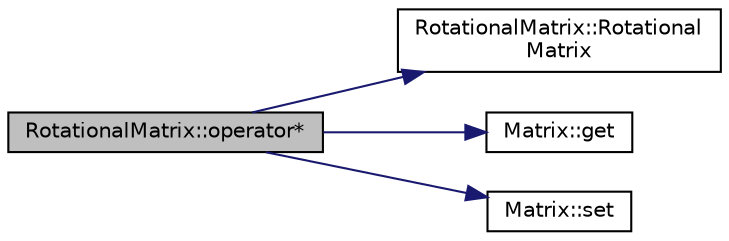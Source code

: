 digraph "RotationalMatrix::operator*"
{
  edge [fontname="Helvetica",fontsize="10",labelfontname="Helvetica",labelfontsize="10"];
  node [fontname="Helvetica",fontsize="10",shape=record];
  rankdir="LR";
  Node1 [label="RotationalMatrix::operator*",height=0.2,width=0.4,color="black", fillcolor="grey75", style="filled" fontcolor="black"];
  Node1 -> Node2 [color="midnightblue",fontsize="10",style="solid",fontname="Helvetica"];
  Node2 [label="RotationalMatrix::Rotational\lMatrix",height=0.2,width=0.4,color="black", fillcolor="white", style="filled",URL="$classRotationalMatrix.html#a85eb4651cd6364478fb2a69d7b2ee47a",tooltip="Default constructor."];
  Node1 -> Node3 [color="midnightblue",fontsize="10",style="solid",fontname="Helvetica"];
  Node3 [label="Matrix::get",height=0.2,width=0.4,color="black", fillcolor="white", style="filled",URL="$classMatrix.html#a3b917f858e982e13d0c76af122077978"];
  Node1 -> Node4 [color="midnightblue",fontsize="10",style="solid",fontname="Helvetica"];
  Node4 [label="Matrix::set",height=0.2,width=0.4,color="black", fillcolor="white", style="filled",URL="$classMatrix.html#a820d3e49ffea766faf310729803e1df1"];
}
